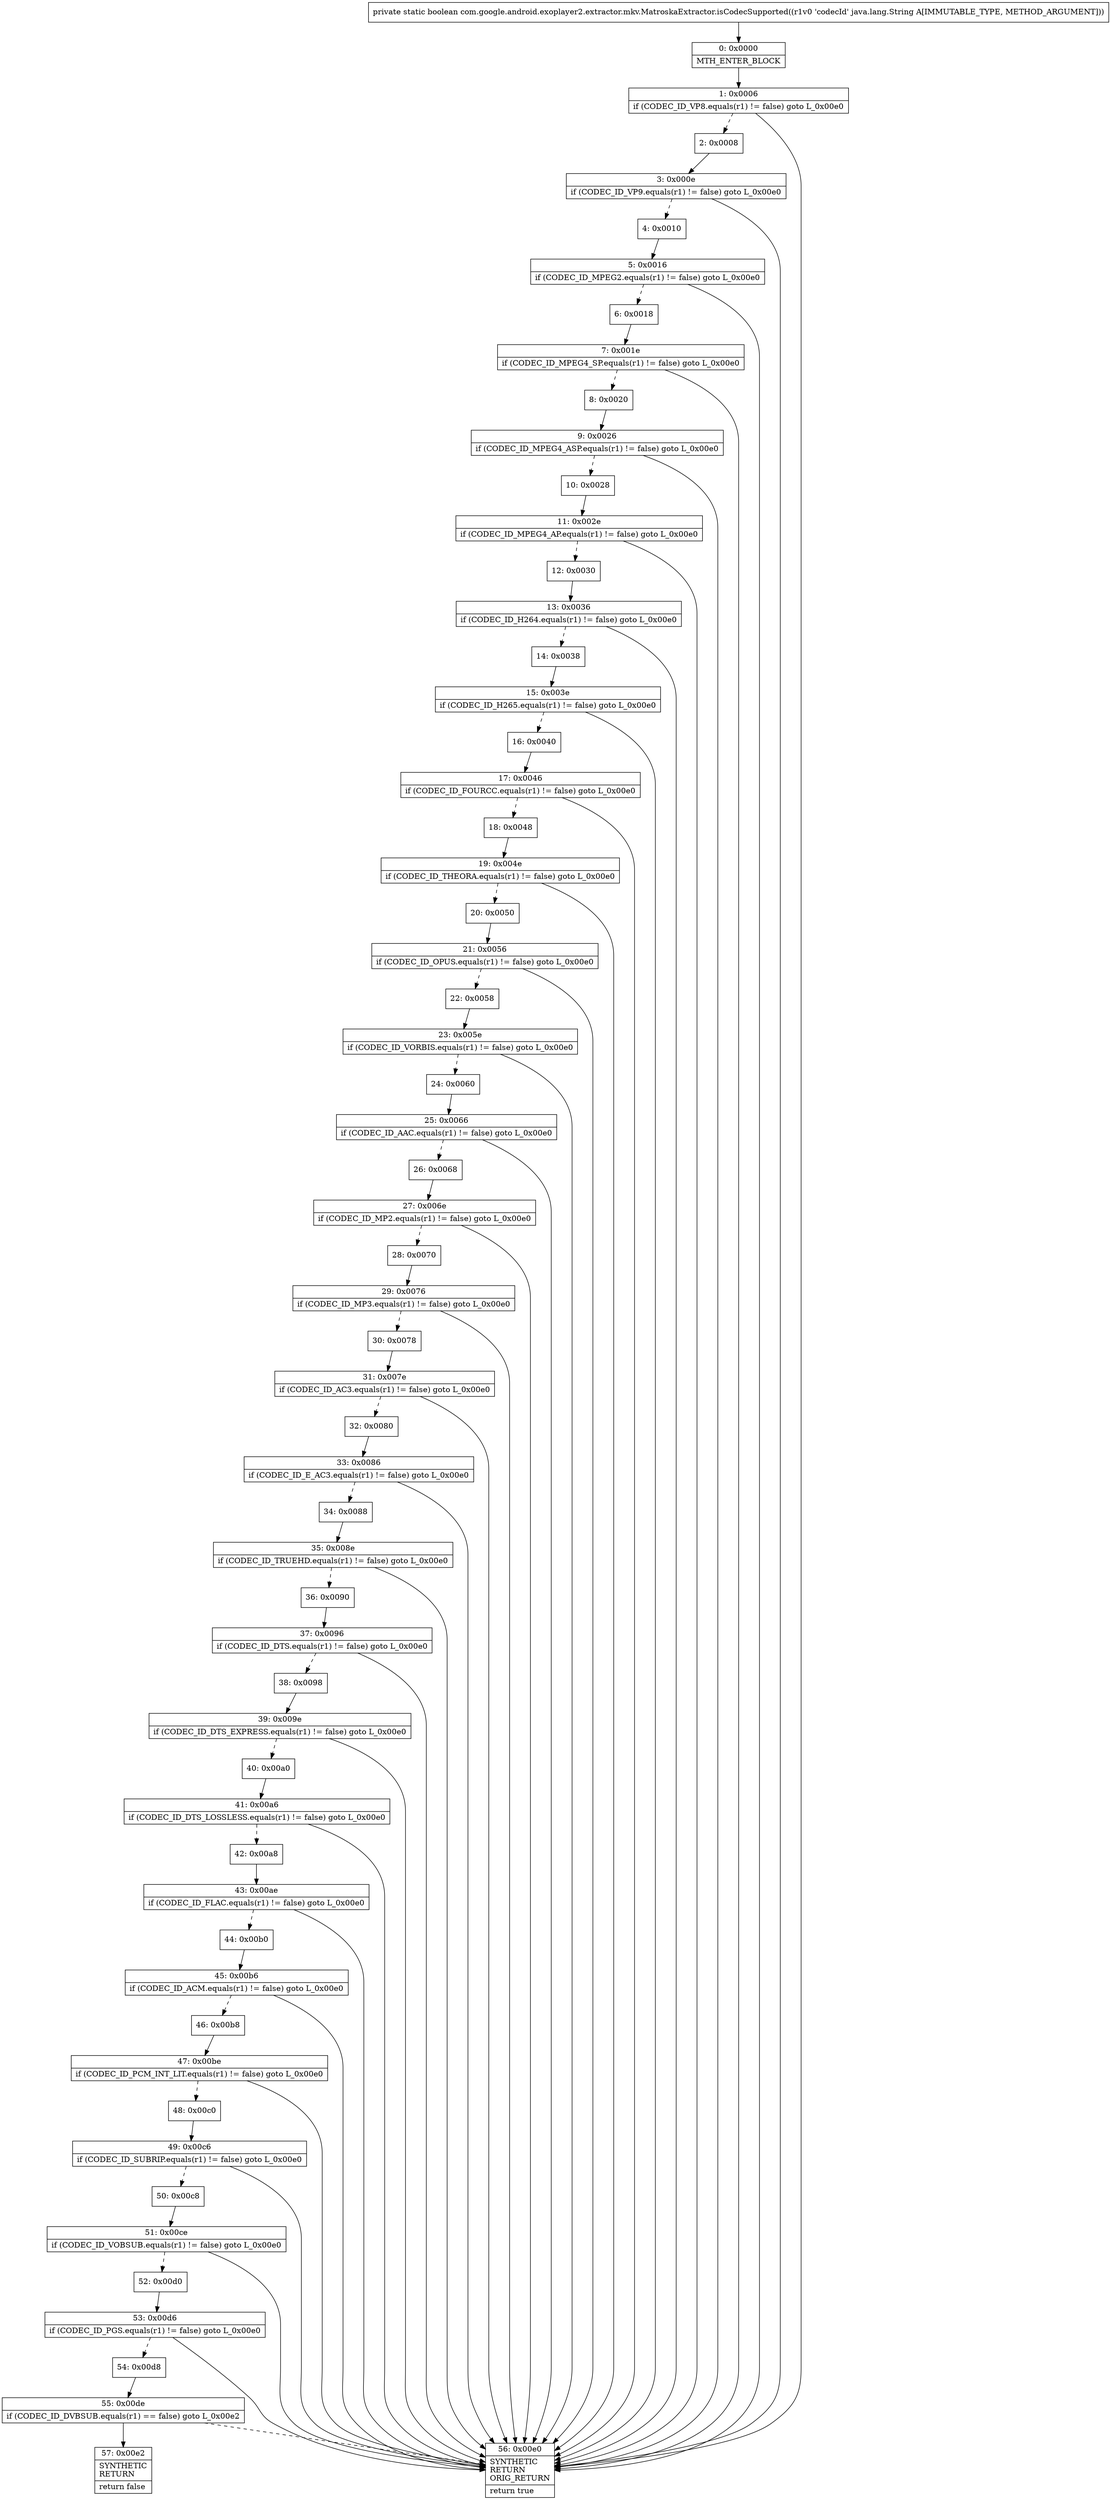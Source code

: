 digraph "CFG forcom.google.android.exoplayer2.extractor.mkv.MatroskaExtractor.isCodecSupported(Ljava\/lang\/String;)Z" {
Node_0 [shape=record,label="{0\:\ 0x0000|MTH_ENTER_BLOCK\l}"];
Node_1 [shape=record,label="{1\:\ 0x0006|if (CODEC_ID_VP8.equals(r1) != false) goto L_0x00e0\l}"];
Node_2 [shape=record,label="{2\:\ 0x0008}"];
Node_3 [shape=record,label="{3\:\ 0x000e|if (CODEC_ID_VP9.equals(r1) != false) goto L_0x00e0\l}"];
Node_4 [shape=record,label="{4\:\ 0x0010}"];
Node_5 [shape=record,label="{5\:\ 0x0016|if (CODEC_ID_MPEG2.equals(r1) != false) goto L_0x00e0\l}"];
Node_6 [shape=record,label="{6\:\ 0x0018}"];
Node_7 [shape=record,label="{7\:\ 0x001e|if (CODEC_ID_MPEG4_SP.equals(r1) != false) goto L_0x00e0\l}"];
Node_8 [shape=record,label="{8\:\ 0x0020}"];
Node_9 [shape=record,label="{9\:\ 0x0026|if (CODEC_ID_MPEG4_ASP.equals(r1) != false) goto L_0x00e0\l}"];
Node_10 [shape=record,label="{10\:\ 0x0028}"];
Node_11 [shape=record,label="{11\:\ 0x002e|if (CODEC_ID_MPEG4_AP.equals(r1) != false) goto L_0x00e0\l}"];
Node_12 [shape=record,label="{12\:\ 0x0030}"];
Node_13 [shape=record,label="{13\:\ 0x0036|if (CODEC_ID_H264.equals(r1) != false) goto L_0x00e0\l}"];
Node_14 [shape=record,label="{14\:\ 0x0038}"];
Node_15 [shape=record,label="{15\:\ 0x003e|if (CODEC_ID_H265.equals(r1) != false) goto L_0x00e0\l}"];
Node_16 [shape=record,label="{16\:\ 0x0040}"];
Node_17 [shape=record,label="{17\:\ 0x0046|if (CODEC_ID_FOURCC.equals(r1) != false) goto L_0x00e0\l}"];
Node_18 [shape=record,label="{18\:\ 0x0048}"];
Node_19 [shape=record,label="{19\:\ 0x004e|if (CODEC_ID_THEORA.equals(r1) != false) goto L_0x00e0\l}"];
Node_20 [shape=record,label="{20\:\ 0x0050}"];
Node_21 [shape=record,label="{21\:\ 0x0056|if (CODEC_ID_OPUS.equals(r1) != false) goto L_0x00e0\l}"];
Node_22 [shape=record,label="{22\:\ 0x0058}"];
Node_23 [shape=record,label="{23\:\ 0x005e|if (CODEC_ID_VORBIS.equals(r1) != false) goto L_0x00e0\l}"];
Node_24 [shape=record,label="{24\:\ 0x0060}"];
Node_25 [shape=record,label="{25\:\ 0x0066|if (CODEC_ID_AAC.equals(r1) != false) goto L_0x00e0\l}"];
Node_26 [shape=record,label="{26\:\ 0x0068}"];
Node_27 [shape=record,label="{27\:\ 0x006e|if (CODEC_ID_MP2.equals(r1) != false) goto L_0x00e0\l}"];
Node_28 [shape=record,label="{28\:\ 0x0070}"];
Node_29 [shape=record,label="{29\:\ 0x0076|if (CODEC_ID_MP3.equals(r1) != false) goto L_0x00e0\l}"];
Node_30 [shape=record,label="{30\:\ 0x0078}"];
Node_31 [shape=record,label="{31\:\ 0x007e|if (CODEC_ID_AC3.equals(r1) != false) goto L_0x00e0\l}"];
Node_32 [shape=record,label="{32\:\ 0x0080}"];
Node_33 [shape=record,label="{33\:\ 0x0086|if (CODEC_ID_E_AC3.equals(r1) != false) goto L_0x00e0\l}"];
Node_34 [shape=record,label="{34\:\ 0x0088}"];
Node_35 [shape=record,label="{35\:\ 0x008e|if (CODEC_ID_TRUEHD.equals(r1) != false) goto L_0x00e0\l}"];
Node_36 [shape=record,label="{36\:\ 0x0090}"];
Node_37 [shape=record,label="{37\:\ 0x0096|if (CODEC_ID_DTS.equals(r1) != false) goto L_0x00e0\l}"];
Node_38 [shape=record,label="{38\:\ 0x0098}"];
Node_39 [shape=record,label="{39\:\ 0x009e|if (CODEC_ID_DTS_EXPRESS.equals(r1) != false) goto L_0x00e0\l}"];
Node_40 [shape=record,label="{40\:\ 0x00a0}"];
Node_41 [shape=record,label="{41\:\ 0x00a6|if (CODEC_ID_DTS_LOSSLESS.equals(r1) != false) goto L_0x00e0\l}"];
Node_42 [shape=record,label="{42\:\ 0x00a8}"];
Node_43 [shape=record,label="{43\:\ 0x00ae|if (CODEC_ID_FLAC.equals(r1) != false) goto L_0x00e0\l}"];
Node_44 [shape=record,label="{44\:\ 0x00b0}"];
Node_45 [shape=record,label="{45\:\ 0x00b6|if (CODEC_ID_ACM.equals(r1) != false) goto L_0x00e0\l}"];
Node_46 [shape=record,label="{46\:\ 0x00b8}"];
Node_47 [shape=record,label="{47\:\ 0x00be|if (CODEC_ID_PCM_INT_LIT.equals(r1) != false) goto L_0x00e0\l}"];
Node_48 [shape=record,label="{48\:\ 0x00c0}"];
Node_49 [shape=record,label="{49\:\ 0x00c6|if (CODEC_ID_SUBRIP.equals(r1) != false) goto L_0x00e0\l}"];
Node_50 [shape=record,label="{50\:\ 0x00c8}"];
Node_51 [shape=record,label="{51\:\ 0x00ce|if (CODEC_ID_VOBSUB.equals(r1) != false) goto L_0x00e0\l}"];
Node_52 [shape=record,label="{52\:\ 0x00d0}"];
Node_53 [shape=record,label="{53\:\ 0x00d6|if (CODEC_ID_PGS.equals(r1) != false) goto L_0x00e0\l}"];
Node_54 [shape=record,label="{54\:\ 0x00d8}"];
Node_55 [shape=record,label="{55\:\ 0x00de|if (CODEC_ID_DVBSUB.equals(r1) == false) goto L_0x00e2\l}"];
Node_56 [shape=record,label="{56\:\ 0x00e0|SYNTHETIC\lRETURN\lORIG_RETURN\l|return true\l}"];
Node_57 [shape=record,label="{57\:\ 0x00e2|SYNTHETIC\lRETURN\l|return false\l}"];
MethodNode[shape=record,label="{private static boolean com.google.android.exoplayer2.extractor.mkv.MatroskaExtractor.isCodecSupported((r1v0 'codecId' java.lang.String A[IMMUTABLE_TYPE, METHOD_ARGUMENT])) }"];
MethodNode -> Node_0;
Node_0 -> Node_1;
Node_1 -> Node_2[style=dashed];
Node_1 -> Node_56;
Node_2 -> Node_3;
Node_3 -> Node_4[style=dashed];
Node_3 -> Node_56;
Node_4 -> Node_5;
Node_5 -> Node_6[style=dashed];
Node_5 -> Node_56;
Node_6 -> Node_7;
Node_7 -> Node_8[style=dashed];
Node_7 -> Node_56;
Node_8 -> Node_9;
Node_9 -> Node_10[style=dashed];
Node_9 -> Node_56;
Node_10 -> Node_11;
Node_11 -> Node_12[style=dashed];
Node_11 -> Node_56;
Node_12 -> Node_13;
Node_13 -> Node_14[style=dashed];
Node_13 -> Node_56;
Node_14 -> Node_15;
Node_15 -> Node_16[style=dashed];
Node_15 -> Node_56;
Node_16 -> Node_17;
Node_17 -> Node_18[style=dashed];
Node_17 -> Node_56;
Node_18 -> Node_19;
Node_19 -> Node_20[style=dashed];
Node_19 -> Node_56;
Node_20 -> Node_21;
Node_21 -> Node_22[style=dashed];
Node_21 -> Node_56;
Node_22 -> Node_23;
Node_23 -> Node_24[style=dashed];
Node_23 -> Node_56;
Node_24 -> Node_25;
Node_25 -> Node_26[style=dashed];
Node_25 -> Node_56;
Node_26 -> Node_27;
Node_27 -> Node_28[style=dashed];
Node_27 -> Node_56;
Node_28 -> Node_29;
Node_29 -> Node_30[style=dashed];
Node_29 -> Node_56;
Node_30 -> Node_31;
Node_31 -> Node_32[style=dashed];
Node_31 -> Node_56;
Node_32 -> Node_33;
Node_33 -> Node_34[style=dashed];
Node_33 -> Node_56;
Node_34 -> Node_35;
Node_35 -> Node_36[style=dashed];
Node_35 -> Node_56;
Node_36 -> Node_37;
Node_37 -> Node_38[style=dashed];
Node_37 -> Node_56;
Node_38 -> Node_39;
Node_39 -> Node_40[style=dashed];
Node_39 -> Node_56;
Node_40 -> Node_41;
Node_41 -> Node_42[style=dashed];
Node_41 -> Node_56;
Node_42 -> Node_43;
Node_43 -> Node_44[style=dashed];
Node_43 -> Node_56;
Node_44 -> Node_45;
Node_45 -> Node_46[style=dashed];
Node_45 -> Node_56;
Node_46 -> Node_47;
Node_47 -> Node_48[style=dashed];
Node_47 -> Node_56;
Node_48 -> Node_49;
Node_49 -> Node_50[style=dashed];
Node_49 -> Node_56;
Node_50 -> Node_51;
Node_51 -> Node_52[style=dashed];
Node_51 -> Node_56;
Node_52 -> Node_53;
Node_53 -> Node_54[style=dashed];
Node_53 -> Node_56;
Node_54 -> Node_55;
Node_55 -> Node_56[style=dashed];
Node_55 -> Node_57;
}

